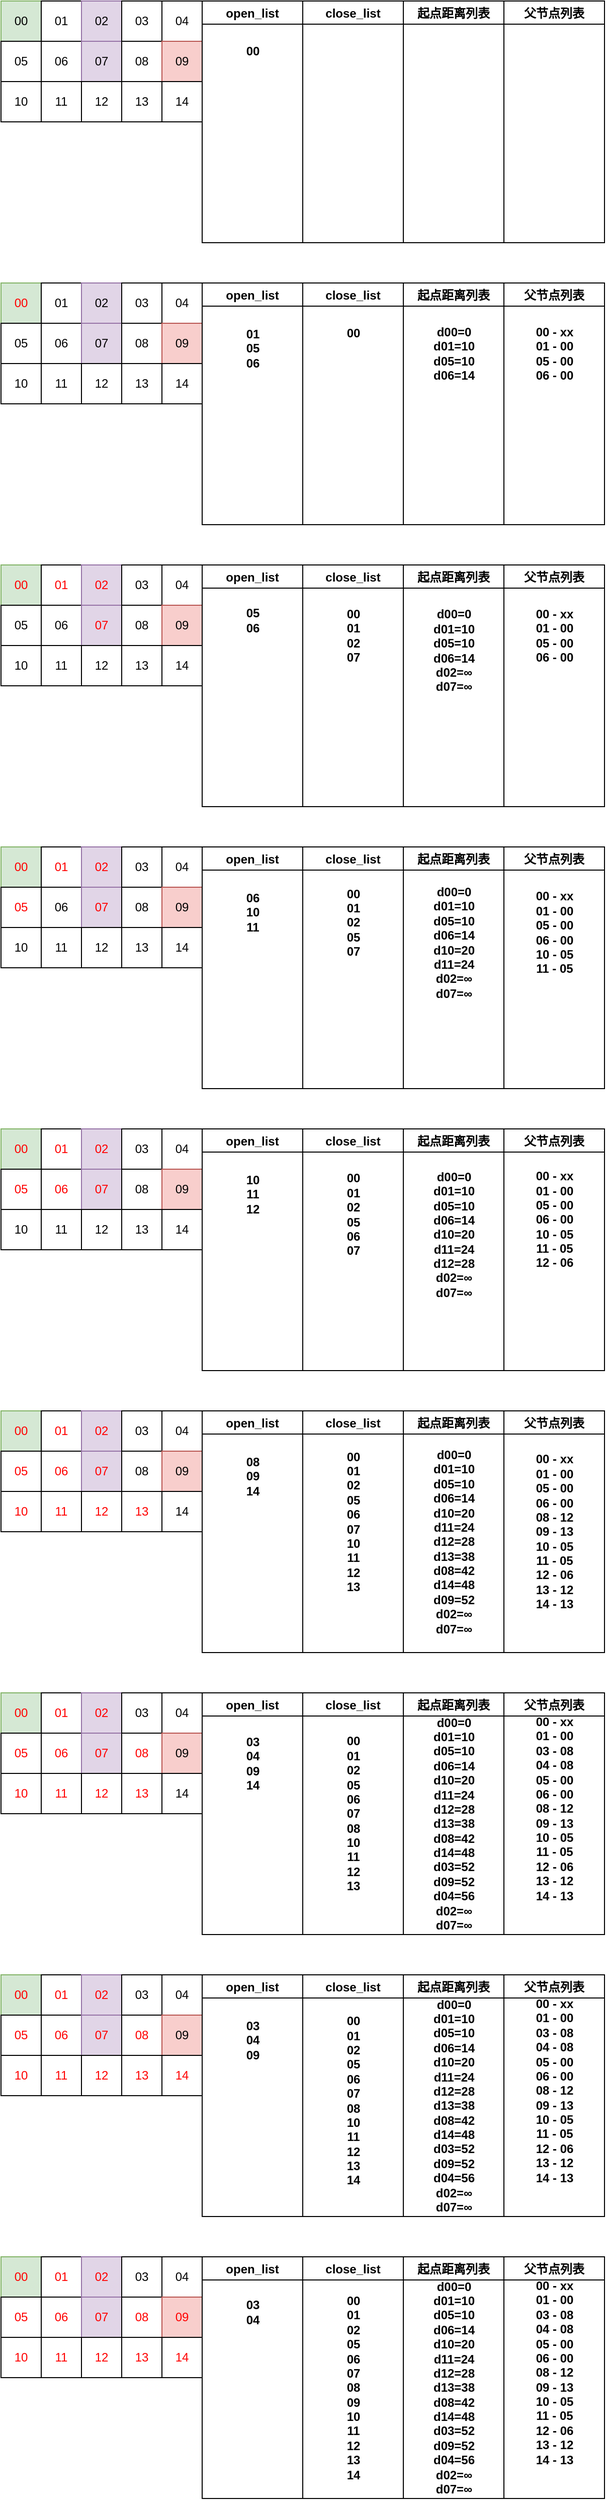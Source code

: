 <mxfile version="15.8.7" type="device"><diagram id="w_ieY39vGxubLjSzsvPL" name="第 1 页"><mxGraphModel dx="892" dy="937" grid="1" gridSize="10" guides="1" tooltips="1" connect="1" arrows="1" fold="1" page="1" pageScale="1" pageWidth="827" pageHeight="1169" math="0" shadow="0"><root><mxCell id="0"/><mxCell id="1" parent="0"/><mxCell id="KGCqYbAxSy2RObwV5LYw-1" value="00" style="rounded=0;whiteSpace=wrap;html=1;fillColor=#d5e8d4;strokeColor=#82b366;" vertex="1" parent="1"><mxGeometry x="40" y="40" width="40" height="40" as="geometry"/></mxCell><mxCell id="KGCqYbAxSy2RObwV5LYw-2" value="01" style="rounded=0;whiteSpace=wrap;html=1;" vertex="1" parent="1"><mxGeometry x="80" y="40" width="40" height="40" as="geometry"/></mxCell><mxCell id="KGCqYbAxSy2RObwV5LYw-3" value="02" style="rounded=0;whiteSpace=wrap;html=1;fillColor=#e1d5e7;strokeColor=#9673a6;" vertex="1" parent="1"><mxGeometry x="120" y="40" width="40" height="40" as="geometry"/></mxCell><mxCell id="KGCqYbAxSy2RObwV5LYw-4" value="03" style="rounded=0;whiteSpace=wrap;html=1;" vertex="1" parent="1"><mxGeometry x="160" y="40" width="40" height="40" as="geometry"/></mxCell><mxCell id="KGCqYbAxSy2RObwV5LYw-5" value="04" style="rounded=0;whiteSpace=wrap;html=1;" vertex="1" parent="1"><mxGeometry x="200" y="40" width="40" height="40" as="geometry"/></mxCell><mxCell id="KGCqYbAxSy2RObwV5LYw-9" value="05" style="rounded=0;whiteSpace=wrap;html=1;" vertex="1" parent="1"><mxGeometry x="40" y="80" width="40" height="40" as="geometry"/></mxCell><mxCell id="KGCqYbAxSy2RObwV5LYw-10" value="06" style="rounded=0;whiteSpace=wrap;html=1;" vertex="1" parent="1"><mxGeometry x="80" y="80" width="40" height="40" as="geometry"/></mxCell><mxCell id="KGCqYbAxSy2RObwV5LYw-11" value="07" style="rounded=0;whiteSpace=wrap;html=1;fillColor=#e1d5e7;strokeColor=#9673a6;" vertex="1" parent="1"><mxGeometry x="120" y="80" width="40" height="40" as="geometry"/></mxCell><mxCell id="KGCqYbAxSy2RObwV5LYw-12" value="08" style="rounded=0;whiteSpace=wrap;html=1;" vertex="1" parent="1"><mxGeometry x="160" y="80" width="40" height="40" as="geometry"/></mxCell><mxCell id="KGCqYbAxSy2RObwV5LYw-13" value="09" style="rounded=0;whiteSpace=wrap;html=1;fillColor=#f8cecc;strokeColor=#b85450;" vertex="1" parent="1"><mxGeometry x="200" y="80" width="40" height="40" as="geometry"/></mxCell><mxCell id="KGCqYbAxSy2RObwV5LYw-14" value="10" style="rounded=0;whiteSpace=wrap;html=1;" vertex="1" parent="1"><mxGeometry x="40" y="120" width="40" height="40" as="geometry"/></mxCell><mxCell id="KGCqYbAxSy2RObwV5LYw-15" value="11" style="rounded=0;whiteSpace=wrap;html=1;" vertex="1" parent="1"><mxGeometry x="80" y="120" width="40" height="40" as="geometry"/></mxCell><mxCell id="KGCqYbAxSy2RObwV5LYw-16" value="12" style="rounded=0;whiteSpace=wrap;html=1;" vertex="1" parent="1"><mxGeometry x="120" y="120" width="40" height="40" as="geometry"/></mxCell><mxCell id="KGCqYbAxSy2RObwV5LYw-17" value="13" style="rounded=0;whiteSpace=wrap;html=1;" vertex="1" parent="1"><mxGeometry x="160" y="120" width="40" height="40" as="geometry"/></mxCell><mxCell id="KGCqYbAxSy2RObwV5LYw-18" value="14" style="rounded=0;whiteSpace=wrap;html=1;" vertex="1" parent="1"><mxGeometry x="200" y="120" width="40" height="40" as="geometry"/></mxCell><mxCell id="KGCqYbAxSy2RObwV5LYw-19" value="open_list" style="swimlane;" vertex="1" parent="1"><mxGeometry x="240" y="40" width="100" height="240" as="geometry"/></mxCell><mxCell id="KGCqYbAxSy2RObwV5LYw-23" value="00" style="text;html=1;align=center;verticalAlign=middle;resizable=0;points=[];autosize=1;strokeColor=none;fillColor=none;fontStyle=1" vertex="1" parent="KGCqYbAxSy2RObwV5LYw-19"><mxGeometry x="35" y="40" width="30" height="20" as="geometry"/></mxCell><mxCell id="KGCqYbAxSy2RObwV5LYw-20" value="起点距离列表" style="swimlane;startSize=23;" vertex="1" parent="1"><mxGeometry x="440" y="40" width="100" height="240" as="geometry"/></mxCell><mxCell id="KGCqYbAxSy2RObwV5LYw-21" value="父节点列表" style="swimlane;startSize=23;" vertex="1" parent="1"><mxGeometry x="540" y="40" width="100" height="240" as="geometry"/></mxCell><mxCell id="KGCqYbAxSy2RObwV5LYw-22" value="close_list" style="swimlane;" vertex="1" parent="1"><mxGeometry x="340" y="40" width="100" height="240" as="geometry"/></mxCell><mxCell id="KGCqYbAxSy2RObwV5LYw-26" value="&lt;font color=&quot;#ff0000&quot;&gt;00&lt;/font&gt;" style="rounded=0;whiteSpace=wrap;html=1;fillColor=#d5e8d4;strokeColor=#82b366;" vertex="1" parent="1"><mxGeometry x="40" y="320" width="40" height="40" as="geometry"/></mxCell><mxCell id="KGCqYbAxSy2RObwV5LYw-27" value="01" style="rounded=0;whiteSpace=wrap;html=1;" vertex="1" parent="1"><mxGeometry x="80" y="320" width="40" height="40" as="geometry"/></mxCell><mxCell id="KGCqYbAxSy2RObwV5LYw-28" value="02" style="rounded=0;whiteSpace=wrap;html=1;fillColor=#e1d5e7;strokeColor=#9673a6;" vertex="1" parent="1"><mxGeometry x="120" y="320" width="40" height="40" as="geometry"/></mxCell><mxCell id="KGCqYbAxSy2RObwV5LYw-29" value="03" style="rounded=0;whiteSpace=wrap;html=1;" vertex="1" parent="1"><mxGeometry x="160" y="320" width="40" height="40" as="geometry"/></mxCell><mxCell id="KGCqYbAxSy2RObwV5LYw-30" value="04" style="rounded=0;whiteSpace=wrap;html=1;" vertex="1" parent="1"><mxGeometry x="200" y="320" width="40" height="40" as="geometry"/></mxCell><mxCell id="KGCqYbAxSy2RObwV5LYw-31" value="05" style="rounded=0;whiteSpace=wrap;html=1;" vertex="1" parent="1"><mxGeometry x="40" y="360" width="40" height="40" as="geometry"/></mxCell><mxCell id="KGCqYbAxSy2RObwV5LYw-32" value="06" style="rounded=0;whiteSpace=wrap;html=1;" vertex="1" parent="1"><mxGeometry x="80" y="360" width="40" height="40" as="geometry"/></mxCell><mxCell id="KGCqYbAxSy2RObwV5LYw-33" value="07" style="rounded=0;whiteSpace=wrap;html=1;fillColor=#e1d5e7;strokeColor=#9673a6;" vertex="1" parent="1"><mxGeometry x="120" y="360" width="40" height="40" as="geometry"/></mxCell><mxCell id="KGCqYbAxSy2RObwV5LYw-34" value="08" style="rounded=0;whiteSpace=wrap;html=1;" vertex="1" parent="1"><mxGeometry x="160" y="360" width="40" height="40" as="geometry"/></mxCell><mxCell id="KGCqYbAxSy2RObwV5LYw-35" value="09" style="rounded=0;whiteSpace=wrap;html=1;fillColor=#f8cecc;strokeColor=#b85450;" vertex="1" parent="1"><mxGeometry x="200" y="360" width="40" height="40" as="geometry"/></mxCell><mxCell id="KGCqYbAxSy2RObwV5LYw-36" value="10" style="rounded=0;whiteSpace=wrap;html=1;" vertex="1" parent="1"><mxGeometry x="40" y="400" width="40" height="40" as="geometry"/></mxCell><mxCell id="KGCqYbAxSy2RObwV5LYw-37" value="11" style="rounded=0;whiteSpace=wrap;html=1;" vertex="1" parent="1"><mxGeometry x="80" y="400" width="40" height="40" as="geometry"/></mxCell><mxCell id="KGCqYbAxSy2RObwV5LYw-38" value="12" style="rounded=0;whiteSpace=wrap;html=1;" vertex="1" parent="1"><mxGeometry x="120" y="400" width="40" height="40" as="geometry"/></mxCell><mxCell id="KGCqYbAxSy2RObwV5LYw-39" value="13" style="rounded=0;whiteSpace=wrap;html=1;" vertex="1" parent="1"><mxGeometry x="160" y="400" width="40" height="40" as="geometry"/></mxCell><mxCell id="KGCqYbAxSy2RObwV5LYw-40" value="14" style="rounded=0;whiteSpace=wrap;html=1;" vertex="1" parent="1"><mxGeometry x="200" y="400" width="40" height="40" as="geometry"/></mxCell><mxCell id="KGCqYbAxSy2RObwV5LYw-41" value="open_list" style="swimlane;" vertex="1" parent="1"><mxGeometry x="240" y="320" width="100" height="240" as="geometry"/></mxCell><mxCell id="KGCqYbAxSy2RObwV5LYw-42" value="01&lt;br&gt;05&lt;br&gt;06" style="text;html=1;align=center;verticalAlign=middle;resizable=0;points=[];autosize=1;strokeColor=none;fillColor=none;fontStyle=1" vertex="1" parent="KGCqYbAxSy2RObwV5LYw-41"><mxGeometry x="35" y="40" width="30" height="50" as="geometry"/></mxCell><mxCell id="KGCqYbAxSy2RObwV5LYw-43" value="起点距离列表" style="swimlane;startSize=23;" vertex="1" parent="1"><mxGeometry x="440" y="320" width="100" height="240" as="geometry"/></mxCell><mxCell id="KGCqYbAxSy2RObwV5LYw-47" value="&lt;b&gt;d00=0&lt;br&gt;d01=10&lt;br&gt;d05=10&lt;br&gt;d06=14&lt;br&gt;&lt;/b&gt;" style="text;html=1;align=center;verticalAlign=middle;resizable=0;points=[];autosize=1;strokeColor=none;fillColor=none;" vertex="1" parent="KGCqYbAxSy2RObwV5LYw-43"><mxGeometry x="20" y="40" width="60" height="60" as="geometry"/></mxCell><mxCell id="KGCqYbAxSy2RObwV5LYw-44" value="父节点列表" style="swimlane;startSize=23;" vertex="1" parent="1"><mxGeometry x="540" y="320" width="100" height="240" as="geometry"/></mxCell><mxCell id="KGCqYbAxSy2RObwV5LYw-48" value="00 - xx&lt;br&gt;01 - 00&lt;br&gt;05 - 00&lt;br&gt;06 - 00" style="text;html=1;align=center;verticalAlign=middle;resizable=0;points=[];autosize=1;strokeColor=none;fillColor=none;fontStyle=1" vertex="1" parent="KGCqYbAxSy2RObwV5LYw-44"><mxGeometry x="25" y="40" width="50" height="60" as="geometry"/></mxCell><mxCell id="KGCqYbAxSy2RObwV5LYw-45" value="close_list" style="swimlane;" vertex="1" parent="1"><mxGeometry x="340" y="320" width="100" height="240" as="geometry"/></mxCell><mxCell id="KGCqYbAxSy2RObwV5LYw-46" value="&lt;b&gt;00&lt;/b&gt;" style="text;html=1;align=center;verticalAlign=middle;resizable=0;points=[];autosize=1;strokeColor=none;fillColor=none;" vertex="1" parent="KGCqYbAxSy2RObwV5LYw-45"><mxGeometry x="35" y="40" width="30" height="20" as="geometry"/></mxCell><mxCell id="KGCqYbAxSy2RObwV5LYw-49" value="&lt;font color=&quot;#ff0000&quot;&gt;00&lt;/font&gt;" style="rounded=0;whiteSpace=wrap;html=1;fillColor=#d5e8d4;strokeColor=#82b366;" vertex="1" parent="1"><mxGeometry x="40" y="600" width="40" height="40" as="geometry"/></mxCell><mxCell id="KGCqYbAxSy2RObwV5LYw-50" value="&lt;font color=&quot;#ff0000&quot;&gt;01&lt;/font&gt;" style="rounded=0;whiteSpace=wrap;html=1;" vertex="1" parent="1"><mxGeometry x="80" y="600" width="40" height="40" as="geometry"/></mxCell><mxCell id="KGCqYbAxSy2RObwV5LYw-51" value="&lt;font color=&quot;#ff0000&quot;&gt;02&lt;/font&gt;" style="rounded=0;whiteSpace=wrap;html=1;fillColor=#e1d5e7;strokeColor=#9673a6;" vertex="1" parent="1"><mxGeometry x="120" y="600" width="40" height="40" as="geometry"/></mxCell><mxCell id="KGCqYbAxSy2RObwV5LYw-52" value="03" style="rounded=0;whiteSpace=wrap;html=1;" vertex="1" parent="1"><mxGeometry x="160" y="600" width="40" height="40" as="geometry"/></mxCell><mxCell id="KGCqYbAxSy2RObwV5LYw-53" value="04" style="rounded=0;whiteSpace=wrap;html=1;" vertex="1" parent="1"><mxGeometry x="200" y="600" width="40" height="40" as="geometry"/></mxCell><mxCell id="KGCqYbAxSy2RObwV5LYw-54" value="05" style="rounded=0;whiteSpace=wrap;html=1;" vertex="1" parent="1"><mxGeometry x="40" y="640" width="40" height="40" as="geometry"/></mxCell><mxCell id="KGCqYbAxSy2RObwV5LYw-55" value="06" style="rounded=0;whiteSpace=wrap;html=1;" vertex="1" parent="1"><mxGeometry x="80" y="640" width="40" height="40" as="geometry"/></mxCell><mxCell id="KGCqYbAxSy2RObwV5LYw-56" value="&lt;font color=&quot;#ff0000&quot;&gt;07&lt;/font&gt;" style="rounded=0;whiteSpace=wrap;html=1;fillColor=#e1d5e7;strokeColor=#9673a6;" vertex="1" parent="1"><mxGeometry x="120" y="640" width="40" height="40" as="geometry"/></mxCell><mxCell id="KGCqYbAxSy2RObwV5LYw-57" value="08" style="rounded=0;whiteSpace=wrap;html=1;" vertex="1" parent="1"><mxGeometry x="160" y="640" width="40" height="40" as="geometry"/></mxCell><mxCell id="KGCqYbAxSy2RObwV5LYw-58" value="09" style="rounded=0;whiteSpace=wrap;html=1;fillColor=#f8cecc;strokeColor=#b85450;" vertex="1" parent="1"><mxGeometry x="200" y="640" width="40" height="40" as="geometry"/></mxCell><mxCell id="KGCqYbAxSy2RObwV5LYw-59" value="10" style="rounded=0;whiteSpace=wrap;html=1;" vertex="1" parent="1"><mxGeometry x="40" y="680" width="40" height="40" as="geometry"/></mxCell><mxCell id="KGCqYbAxSy2RObwV5LYw-60" value="11" style="rounded=0;whiteSpace=wrap;html=1;" vertex="1" parent="1"><mxGeometry x="80" y="680" width="40" height="40" as="geometry"/></mxCell><mxCell id="KGCqYbAxSy2RObwV5LYw-61" value="12" style="rounded=0;whiteSpace=wrap;html=1;" vertex="1" parent="1"><mxGeometry x="120" y="680" width="40" height="40" as="geometry"/></mxCell><mxCell id="KGCqYbAxSy2RObwV5LYw-62" value="13" style="rounded=0;whiteSpace=wrap;html=1;" vertex="1" parent="1"><mxGeometry x="160" y="680" width="40" height="40" as="geometry"/></mxCell><mxCell id="KGCqYbAxSy2RObwV5LYw-63" value="14" style="rounded=0;whiteSpace=wrap;html=1;" vertex="1" parent="1"><mxGeometry x="200" y="680" width="40" height="40" as="geometry"/></mxCell><mxCell id="KGCqYbAxSy2RObwV5LYw-64" value="open_list" style="swimlane;" vertex="1" parent="1"><mxGeometry x="240" y="600" width="100" height="240" as="geometry"/></mxCell><mxCell id="KGCqYbAxSy2RObwV5LYw-65" value="05&lt;br&gt;06" style="text;html=1;align=center;verticalAlign=middle;resizable=0;points=[];autosize=1;strokeColor=none;fillColor=none;fontStyle=1" vertex="1" parent="KGCqYbAxSy2RObwV5LYw-64"><mxGeometry x="35" y="40" width="30" height="30" as="geometry"/></mxCell><mxCell id="KGCqYbAxSy2RObwV5LYw-66" value="起点距离列表" style="swimlane;startSize=23;" vertex="1" parent="1"><mxGeometry x="440" y="600" width="100" height="240" as="geometry"/></mxCell><mxCell id="KGCqYbAxSy2RObwV5LYw-67" value="&lt;b&gt;d00=0&lt;br&gt;d01=10&lt;br&gt;d05=10&lt;br&gt;d06=14&lt;br&gt;d02=∞&lt;br&gt;d07=∞&lt;br&gt;&lt;/b&gt;" style="text;html=1;align=center;verticalAlign=middle;resizable=0;points=[];autosize=1;strokeColor=none;fillColor=none;" vertex="1" parent="KGCqYbAxSy2RObwV5LYw-66"><mxGeometry x="20" y="40" width="60" height="90" as="geometry"/></mxCell><mxCell id="KGCqYbAxSy2RObwV5LYw-68" value="父节点列表" style="swimlane;startSize=23;" vertex="1" parent="1"><mxGeometry x="540" y="600" width="100" height="240" as="geometry"/></mxCell><mxCell id="KGCqYbAxSy2RObwV5LYw-69" value="00 - xx&lt;br&gt;01 - 00&lt;br&gt;05 - 00&lt;br&gt;06 - 00" style="text;html=1;align=center;verticalAlign=middle;resizable=0;points=[];autosize=1;strokeColor=none;fillColor=none;fontStyle=1" vertex="1" parent="KGCqYbAxSy2RObwV5LYw-68"><mxGeometry x="25" y="40" width="50" height="60" as="geometry"/></mxCell><mxCell id="KGCqYbAxSy2RObwV5LYw-70" value="close_list" style="swimlane;" vertex="1" parent="1"><mxGeometry x="340" y="600" width="100" height="240" as="geometry"/></mxCell><mxCell id="KGCqYbAxSy2RObwV5LYw-71" value="&lt;b&gt;00&lt;br&gt;01&lt;br&gt;02&lt;br&gt;07&lt;br&gt;&lt;/b&gt;" style="text;html=1;align=center;verticalAlign=middle;resizable=0;points=[];autosize=1;strokeColor=none;fillColor=none;" vertex="1" parent="KGCqYbAxSy2RObwV5LYw-70"><mxGeometry x="35" y="40" width="30" height="60" as="geometry"/></mxCell><mxCell id="KGCqYbAxSy2RObwV5LYw-95" value="&lt;font color=&quot;#ff0000&quot;&gt;00&lt;/font&gt;" style="rounded=0;whiteSpace=wrap;html=1;fillColor=#d5e8d4;strokeColor=#82b366;" vertex="1" parent="1"><mxGeometry x="40" y="880" width="40" height="40" as="geometry"/></mxCell><mxCell id="KGCqYbAxSy2RObwV5LYw-96" value="&lt;font color=&quot;#ff0000&quot;&gt;01&lt;/font&gt;" style="rounded=0;whiteSpace=wrap;html=1;" vertex="1" parent="1"><mxGeometry x="80" y="880" width="40" height="40" as="geometry"/></mxCell><mxCell id="KGCqYbAxSy2RObwV5LYw-97" value="&lt;font color=&quot;#ff0000&quot;&gt;02&lt;/font&gt;" style="rounded=0;whiteSpace=wrap;html=1;fillColor=#e1d5e7;strokeColor=#9673a6;" vertex="1" parent="1"><mxGeometry x="120" y="880" width="40" height="40" as="geometry"/></mxCell><mxCell id="KGCqYbAxSy2RObwV5LYw-98" value="03" style="rounded=0;whiteSpace=wrap;html=1;" vertex="1" parent="1"><mxGeometry x="160" y="880" width="40" height="40" as="geometry"/></mxCell><mxCell id="KGCqYbAxSy2RObwV5LYw-99" value="04" style="rounded=0;whiteSpace=wrap;html=1;" vertex="1" parent="1"><mxGeometry x="200" y="880" width="40" height="40" as="geometry"/></mxCell><mxCell id="KGCqYbAxSy2RObwV5LYw-100" value="&lt;font color=&quot;#ff0000&quot;&gt;05&lt;/font&gt;" style="rounded=0;whiteSpace=wrap;html=1;" vertex="1" parent="1"><mxGeometry x="40" y="920" width="40" height="40" as="geometry"/></mxCell><mxCell id="KGCqYbAxSy2RObwV5LYw-101" value="06" style="rounded=0;whiteSpace=wrap;html=1;" vertex="1" parent="1"><mxGeometry x="80" y="920" width="40" height="40" as="geometry"/></mxCell><mxCell id="KGCqYbAxSy2RObwV5LYw-102" value="&lt;font color=&quot;#ff0000&quot;&gt;07&lt;/font&gt;" style="rounded=0;whiteSpace=wrap;html=1;fillColor=#e1d5e7;strokeColor=#9673a6;" vertex="1" parent="1"><mxGeometry x="120" y="920" width="40" height="40" as="geometry"/></mxCell><mxCell id="KGCqYbAxSy2RObwV5LYw-103" value="08" style="rounded=0;whiteSpace=wrap;html=1;" vertex="1" parent="1"><mxGeometry x="160" y="920" width="40" height="40" as="geometry"/></mxCell><mxCell id="KGCqYbAxSy2RObwV5LYw-104" value="09" style="rounded=0;whiteSpace=wrap;html=1;fillColor=#f8cecc;strokeColor=#b85450;" vertex="1" parent="1"><mxGeometry x="200" y="920" width="40" height="40" as="geometry"/></mxCell><mxCell id="KGCqYbAxSy2RObwV5LYw-105" value="10" style="rounded=0;whiteSpace=wrap;html=1;" vertex="1" parent="1"><mxGeometry x="40" y="960" width="40" height="40" as="geometry"/></mxCell><mxCell id="KGCqYbAxSy2RObwV5LYw-106" value="11" style="rounded=0;whiteSpace=wrap;html=1;" vertex="1" parent="1"><mxGeometry x="80" y="960" width="40" height="40" as="geometry"/></mxCell><mxCell id="KGCqYbAxSy2RObwV5LYw-107" value="12" style="rounded=0;whiteSpace=wrap;html=1;" vertex="1" parent="1"><mxGeometry x="120" y="960" width="40" height="40" as="geometry"/></mxCell><mxCell id="KGCqYbAxSy2RObwV5LYw-108" value="13" style="rounded=0;whiteSpace=wrap;html=1;" vertex="1" parent="1"><mxGeometry x="160" y="960" width="40" height="40" as="geometry"/></mxCell><mxCell id="KGCqYbAxSy2RObwV5LYw-109" value="14" style="rounded=0;whiteSpace=wrap;html=1;" vertex="1" parent="1"><mxGeometry x="200" y="960" width="40" height="40" as="geometry"/></mxCell><mxCell id="KGCqYbAxSy2RObwV5LYw-110" value="open_list" style="swimlane;" vertex="1" parent="1"><mxGeometry x="240" y="880" width="100" height="240" as="geometry"/></mxCell><mxCell id="KGCqYbAxSy2RObwV5LYw-111" value="06&lt;br&gt;10&lt;br&gt;11" style="text;html=1;align=center;verticalAlign=middle;resizable=0;points=[];autosize=1;strokeColor=none;fillColor=none;fontStyle=1" vertex="1" parent="KGCqYbAxSy2RObwV5LYw-110"><mxGeometry x="35" y="40" width="30" height="50" as="geometry"/></mxCell><mxCell id="KGCqYbAxSy2RObwV5LYw-112" value="起点距离列表" style="swimlane;startSize=23;" vertex="1" parent="1"><mxGeometry x="440" y="880" width="100" height="240" as="geometry"/></mxCell><mxCell id="KGCqYbAxSy2RObwV5LYw-113" value="&lt;b&gt;d00=0&lt;br&gt;d01=10&lt;br&gt;d05=10&lt;br&gt;d06=14&lt;br&gt;d10=20&lt;br&gt;d11=24&lt;br&gt;d02=∞&lt;br&gt;d07=∞&lt;br&gt;&lt;/b&gt;" style="text;html=1;align=center;verticalAlign=middle;resizable=0;points=[];autosize=1;strokeColor=none;fillColor=none;" vertex="1" parent="KGCqYbAxSy2RObwV5LYw-112"><mxGeometry x="20" y="40" width="60" height="110" as="geometry"/></mxCell><mxCell id="KGCqYbAxSy2RObwV5LYw-114" value="父节点列表" style="swimlane;startSize=23;" vertex="1" parent="1"><mxGeometry x="540" y="880" width="100" height="240" as="geometry"/></mxCell><mxCell id="KGCqYbAxSy2RObwV5LYw-115" value="00 - xx&lt;br&gt;01 - 00&lt;br&gt;05 - 00&lt;br&gt;06 - 00&lt;br&gt;10 - 05&lt;br&gt;11 - 05" style="text;html=1;align=center;verticalAlign=middle;resizable=0;points=[];autosize=1;strokeColor=none;fillColor=none;fontStyle=1" vertex="1" parent="KGCqYbAxSy2RObwV5LYw-114"><mxGeometry x="25" y="40" width="50" height="90" as="geometry"/></mxCell><mxCell id="KGCqYbAxSy2RObwV5LYw-116" value="close_list" style="swimlane;" vertex="1" parent="1"><mxGeometry x="340" y="880" width="100" height="240" as="geometry"/></mxCell><mxCell id="KGCqYbAxSy2RObwV5LYw-117" value="&lt;b&gt;00&lt;br&gt;01&lt;br&gt;02&lt;br&gt;05&lt;br&gt;07&lt;br&gt;&lt;/b&gt;" style="text;html=1;align=center;verticalAlign=middle;resizable=0;points=[];autosize=1;strokeColor=none;fillColor=none;" vertex="1" parent="KGCqYbAxSy2RObwV5LYw-116"><mxGeometry x="35" y="40" width="30" height="70" as="geometry"/></mxCell><mxCell id="KGCqYbAxSy2RObwV5LYw-118" value="&lt;font color=&quot;#ff0000&quot;&gt;00&lt;/font&gt;" style="rounded=0;whiteSpace=wrap;html=1;fillColor=#d5e8d4;strokeColor=#82b366;" vertex="1" parent="1"><mxGeometry x="40" y="1160" width="40" height="40" as="geometry"/></mxCell><mxCell id="KGCqYbAxSy2RObwV5LYw-119" value="&lt;font color=&quot;#ff0000&quot;&gt;01&lt;/font&gt;" style="rounded=0;whiteSpace=wrap;html=1;" vertex="1" parent="1"><mxGeometry x="80" y="1160" width="40" height="40" as="geometry"/></mxCell><mxCell id="KGCqYbAxSy2RObwV5LYw-120" value="&lt;font color=&quot;#ff0000&quot;&gt;02&lt;/font&gt;" style="rounded=0;whiteSpace=wrap;html=1;fillColor=#e1d5e7;strokeColor=#9673a6;" vertex="1" parent="1"><mxGeometry x="120" y="1160" width="40" height="40" as="geometry"/></mxCell><mxCell id="KGCqYbAxSy2RObwV5LYw-121" value="03" style="rounded=0;whiteSpace=wrap;html=1;" vertex="1" parent="1"><mxGeometry x="160" y="1160" width="40" height="40" as="geometry"/></mxCell><mxCell id="KGCqYbAxSy2RObwV5LYw-122" value="04" style="rounded=0;whiteSpace=wrap;html=1;" vertex="1" parent="1"><mxGeometry x="200" y="1160" width="40" height="40" as="geometry"/></mxCell><mxCell id="KGCqYbAxSy2RObwV5LYw-123" value="&lt;font color=&quot;#ff0000&quot;&gt;05&lt;/font&gt;" style="rounded=0;whiteSpace=wrap;html=1;" vertex="1" parent="1"><mxGeometry x="40" y="1200" width="40" height="40" as="geometry"/></mxCell><mxCell id="KGCqYbAxSy2RObwV5LYw-124" value="&lt;font color=&quot;#ff0000&quot;&gt;06&lt;/font&gt;" style="rounded=0;whiteSpace=wrap;html=1;" vertex="1" parent="1"><mxGeometry x="80" y="1200" width="40" height="40" as="geometry"/></mxCell><mxCell id="KGCqYbAxSy2RObwV5LYw-125" value="&lt;font color=&quot;#ff0000&quot;&gt;07&lt;/font&gt;" style="rounded=0;whiteSpace=wrap;html=1;fillColor=#e1d5e7;strokeColor=#9673a6;" vertex="1" parent="1"><mxGeometry x="120" y="1200" width="40" height="40" as="geometry"/></mxCell><mxCell id="KGCqYbAxSy2RObwV5LYw-126" value="08" style="rounded=0;whiteSpace=wrap;html=1;" vertex="1" parent="1"><mxGeometry x="160" y="1200" width="40" height="40" as="geometry"/></mxCell><mxCell id="KGCqYbAxSy2RObwV5LYw-127" value="09" style="rounded=0;whiteSpace=wrap;html=1;fillColor=#f8cecc;strokeColor=#b85450;" vertex="1" parent="1"><mxGeometry x="200" y="1200" width="40" height="40" as="geometry"/></mxCell><mxCell id="KGCqYbAxSy2RObwV5LYw-128" value="10" style="rounded=0;whiteSpace=wrap;html=1;" vertex="1" parent="1"><mxGeometry x="40" y="1240" width="40" height="40" as="geometry"/></mxCell><mxCell id="KGCqYbAxSy2RObwV5LYw-129" value="11" style="rounded=0;whiteSpace=wrap;html=1;" vertex="1" parent="1"><mxGeometry x="80" y="1240" width="40" height="40" as="geometry"/></mxCell><mxCell id="KGCqYbAxSy2RObwV5LYw-130" value="12" style="rounded=0;whiteSpace=wrap;html=1;" vertex="1" parent="1"><mxGeometry x="120" y="1240" width="40" height="40" as="geometry"/></mxCell><mxCell id="KGCqYbAxSy2RObwV5LYw-131" value="13" style="rounded=0;whiteSpace=wrap;html=1;" vertex="1" parent="1"><mxGeometry x="160" y="1240" width="40" height="40" as="geometry"/></mxCell><mxCell id="KGCqYbAxSy2RObwV5LYw-132" value="14" style="rounded=0;whiteSpace=wrap;html=1;" vertex="1" parent="1"><mxGeometry x="200" y="1240" width="40" height="40" as="geometry"/></mxCell><mxCell id="KGCqYbAxSy2RObwV5LYw-133" value="open_list" style="swimlane;" vertex="1" parent="1"><mxGeometry x="240" y="1160" width="100" height="240" as="geometry"/></mxCell><mxCell id="KGCqYbAxSy2RObwV5LYw-134" value="10&lt;br&gt;11&lt;br&gt;12" style="text;html=1;align=center;verticalAlign=middle;resizable=0;points=[];autosize=1;strokeColor=none;fillColor=none;fontStyle=1" vertex="1" parent="KGCqYbAxSy2RObwV5LYw-133"><mxGeometry x="35" y="40" width="30" height="50" as="geometry"/></mxCell><mxCell id="KGCqYbAxSy2RObwV5LYw-135" value="起点距离列表" style="swimlane;startSize=23;" vertex="1" parent="1"><mxGeometry x="440" y="1160" width="100" height="240" as="geometry"/></mxCell><mxCell id="KGCqYbAxSy2RObwV5LYw-136" value="&lt;b&gt;d00=0&lt;br&gt;d01=10&lt;br&gt;d05=10&lt;br&gt;d06=14&lt;br&gt;d10=20&lt;br&gt;d11=24&lt;br&gt;d12=28&lt;br&gt;d02=∞&lt;br&gt;d07=∞&lt;br&gt;&lt;/b&gt;" style="text;html=1;align=center;verticalAlign=middle;resizable=0;points=[];autosize=1;strokeColor=none;fillColor=none;" vertex="1" parent="KGCqYbAxSy2RObwV5LYw-135"><mxGeometry x="20" y="40" width="60" height="130" as="geometry"/></mxCell><mxCell id="KGCqYbAxSy2RObwV5LYw-137" value="父节点列表" style="swimlane;startSize=23;" vertex="1" parent="1"><mxGeometry x="540" y="1160" width="100" height="240" as="geometry"/></mxCell><mxCell id="KGCqYbAxSy2RObwV5LYw-138" value="00 - xx&lt;br&gt;01 - 00&lt;br&gt;05 - 00&lt;br&gt;06 - 00&lt;br&gt;10 - 05&lt;br&gt;11 - 05&lt;br&gt;12 - 06" style="text;html=1;align=center;verticalAlign=middle;resizable=0;points=[];autosize=1;strokeColor=none;fillColor=none;fontStyle=1" vertex="1" parent="KGCqYbAxSy2RObwV5LYw-137"><mxGeometry x="25" y="40" width="50" height="100" as="geometry"/></mxCell><mxCell id="KGCqYbAxSy2RObwV5LYw-139" value="close_list" style="swimlane;" vertex="1" parent="1"><mxGeometry x="340" y="1160" width="100" height="240" as="geometry"/></mxCell><mxCell id="KGCqYbAxSy2RObwV5LYw-140" value="&lt;b&gt;00&lt;br&gt;01&lt;br&gt;02&lt;br&gt;05&lt;br&gt;06&lt;br&gt;07&lt;br&gt;&lt;/b&gt;" style="text;html=1;align=center;verticalAlign=middle;resizable=0;points=[];autosize=1;strokeColor=none;fillColor=none;" vertex="1" parent="KGCqYbAxSy2RObwV5LYw-139"><mxGeometry x="35" y="40" width="30" height="90" as="geometry"/></mxCell><mxCell id="KGCqYbAxSy2RObwV5LYw-141" value="&lt;font color=&quot;#ff0000&quot;&gt;00&lt;/font&gt;" style="rounded=0;whiteSpace=wrap;html=1;fillColor=#d5e8d4;strokeColor=#82b366;" vertex="1" parent="1"><mxGeometry x="40" y="1440" width="40" height="40" as="geometry"/></mxCell><mxCell id="KGCqYbAxSy2RObwV5LYw-142" value="&lt;font color=&quot;#ff0000&quot;&gt;01&lt;/font&gt;" style="rounded=0;whiteSpace=wrap;html=1;" vertex="1" parent="1"><mxGeometry x="80" y="1440" width="40" height="40" as="geometry"/></mxCell><mxCell id="KGCqYbAxSy2RObwV5LYw-143" value="&lt;font color=&quot;#ff0000&quot;&gt;02&lt;/font&gt;" style="rounded=0;whiteSpace=wrap;html=1;fillColor=#e1d5e7;strokeColor=#9673a6;" vertex="1" parent="1"><mxGeometry x="120" y="1440" width="40" height="40" as="geometry"/></mxCell><mxCell id="KGCqYbAxSy2RObwV5LYw-144" value="03" style="rounded=0;whiteSpace=wrap;html=1;" vertex="1" parent="1"><mxGeometry x="160" y="1440" width="40" height="40" as="geometry"/></mxCell><mxCell id="KGCqYbAxSy2RObwV5LYw-145" value="04" style="rounded=0;whiteSpace=wrap;html=1;" vertex="1" parent="1"><mxGeometry x="200" y="1440" width="40" height="40" as="geometry"/></mxCell><mxCell id="KGCqYbAxSy2RObwV5LYw-146" value="&lt;font color=&quot;#ff0000&quot;&gt;05&lt;/font&gt;" style="rounded=0;whiteSpace=wrap;html=1;" vertex="1" parent="1"><mxGeometry x="40" y="1480" width="40" height="40" as="geometry"/></mxCell><mxCell id="KGCqYbAxSy2RObwV5LYw-147" value="&lt;font color=&quot;#ff0000&quot;&gt;06&lt;/font&gt;" style="rounded=0;whiteSpace=wrap;html=1;" vertex="1" parent="1"><mxGeometry x="80" y="1480" width="40" height="40" as="geometry"/></mxCell><mxCell id="KGCqYbAxSy2RObwV5LYw-148" value="&lt;font color=&quot;#ff0000&quot;&gt;07&lt;/font&gt;" style="rounded=0;whiteSpace=wrap;html=1;fillColor=#e1d5e7;strokeColor=#9673a6;" vertex="1" parent="1"><mxGeometry x="120" y="1480" width="40" height="40" as="geometry"/></mxCell><mxCell id="KGCqYbAxSy2RObwV5LYw-149" value="08" style="rounded=0;whiteSpace=wrap;html=1;" vertex="1" parent="1"><mxGeometry x="160" y="1480" width="40" height="40" as="geometry"/></mxCell><mxCell id="KGCqYbAxSy2RObwV5LYw-150" value="09" style="rounded=0;whiteSpace=wrap;html=1;fillColor=#f8cecc;strokeColor=#b85450;" vertex="1" parent="1"><mxGeometry x="200" y="1480" width="40" height="40" as="geometry"/></mxCell><mxCell id="KGCqYbAxSy2RObwV5LYw-151" value="&lt;font color=&quot;#ff0000&quot;&gt;10&lt;/font&gt;" style="rounded=0;whiteSpace=wrap;html=1;" vertex="1" parent="1"><mxGeometry x="40" y="1520" width="40" height="40" as="geometry"/></mxCell><mxCell id="KGCqYbAxSy2RObwV5LYw-152" value="&lt;font color=&quot;#ff0000&quot;&gt;11&lt;/font&gt;" style="rounded=0;whiteSpace=wrap;html=1;" vertex="1" parent="1"><mxGeometry x="80" y="1520" width="40" height="40" as="geometry"/></mxCell><mxCell id="KGCqYbAxSy2RObwV5LYw-153" value="&lt;font color=&quot;#ff0000&quot;&gt;12&lt;/font&gt;" style="rounded=0;whiteSpace=wrap;html=1;" vertex="1" parent="1"><mxGeometry x="120" y="1520" width="40" height="40" as="geometry"/></mxCell><mxCell id="KGCqYbAxSy2RObwV5LYw-154" value="&lt;font color=&quot;#ff0000&quot;&gt;13&lt;/font&gt;" style="rounded=0;whiteSpace=wrap;html=1;" vertex="1" parent="1"><mxGeometry x="160" y="1520" width="40" height="40" as="geometry"/></mxCell><mxCell id="KGCqYbAxSy2RObwV5LYw-155" value="14" style="rounded=0;whiteSpace=wrap;html=1;" vertex="1" parent="1"><mxGeometry x="200" y="1520" width="40" height="40" as="geometry"/></mxCell><mxCell id="KGCqYbAxSy2RObwV5LYw-156" value="open_list" style="swimlane;" vertex="1" parent="1"><mxGeometry x="240" y="1440" width="100" height="240" as="geometry"/></mxCell><mxCell id="KGCqYbAxSy2RObwV5LYw-157" value="08&lt;br&gt;09&lt;br&gt;14" style="text;html=1;align=center;verticalAlign=middle;resizable=0;points=[];autosize=1;strokeColor=none;fillColor=none;fontStyle=1" vertex="1" parent="KGCqYbAxSy2RObwV5LYw-156"><mxGeometry x="35" y="40" width="30" height="50" as="geometry"/></mxCell><mxCell id="KGCqYbAxSy2RObwV5LYw-158" value="起点距离列表" style="swimlane;startSize=23;" vertex="1" parent="1"><mxGeometry x="440" y="1440" width="100" height="240" as="geometry"/></mxCell><mxCell id="KGCqYbAxSy2RObwV5LYw-159" value="&lt;b&gt;d00=0&lt;br&gt;d01=10&lt;br&gt;d05=10&lt;br&gt;d06=14&lt;br&gt;d10=20&lt;br&gt;d11=24&lt;br&gt;d12=28&lt;br&gt;d13=38&lt;br&gt;d08=42&lt;br&gt;d14=48&lt;br&gt;d09=52&lt;br&gt;d02=∞&lt;br&gt;d07=∞&lt;br&gt;&lt;/b&gt;" style="text;html=1;align=center;verticalAlign=middle;resizable=0;points=[];autosize=1;strokeColor=none;fillColor=none;" vertex="1" parent="KGCqYbAxSy2RObwV5LYw-158"><mxGeometry x="20" y="40" width="60" height="180" as="geometry"/></mxCell><mxCell id="KGCqYbAxSy2RObwV5LYw-160" value="父节点列表" style="swimlane;startSize=23;" vertex="1" parent="1"><mxGeometry x="540" y="1440" width="100" height="240" as="geometry"/></mxCell><mxCell id="KGCqYbAxSy2RObwV5LYw-161" value="00 - xx&lt;br&gt;01 - 00&lt;br&gt;05 - 00&lt;br&gt;06 - 00&lt;br&gt;08 - 12&lt;br&gt;09 - 13&lt;br&gt;10 - 05&lt;br&gt;11 - 05&lt;br&gt;12 - 06&lt;br&gt;13 - 12&lt;br&gt;14 - 13" style="text;html=1;align=center;verticalAlign=middle;resizable=0;points=[];autosize=1;strokeColor=none;fillColor=none;fontStyle=1" vertex="1" parent="KGCqYbAxSy2RObwV5LYw-160"><mxGeometry x="25" y="40" width="50" height="160" as="geometry"/></mxCell><mxCell id="KGCqYbAxSy2RObwV5LYw-162" value="close_list" style="swimlane;" vertex="1" parent="1"><mxGeometry x="340" y="1440" width="100" height="240" as="geometry"/></mxCell><mxCell id="KGCqYbAxSy2RObwV5LYw-163" value="&lt;b&gt;00&lt;br&gt;01&lt;br&gt;02&lt;br&gt;05&lt;br&gt;06&lt;br&gt;07&lt;br&gt;10&lt;br&gt;11&lt;br&gt;12&lt;br&gt;13&lt;br&gt;&lt;/b&gt;" style="text;html=1;align=center;verticalAlign=middle;resizable=0;points=[];autosize=1;strokeColor=none;fillColor=none;" vertex="1" parent="KGCqYbAxSy2RObwV5LYw-162"><mxGeometry x="35" y="40" width="30" height="140" as="geometry"/></mxCell><mxCell id="KGCqYbAxSy2RObwV5LYw-164" value="&lt;font color=&quot;#ff0000&quot;&gt;00&lt;/font&gt;" style="rounded=0;whiteSpace=wrap;html=1;fillColor=#d5e8d4;strokeColor=#82b366;" vertex="1" parent="1"><mxGeometry x="40" y="1720" width="40" height="40" as="geometry"/></mxCell><mxCell id="KGCqYbAxSy2RObwV5LYw-165" value="&lt;font color=&quot;#ff0000&quot;&gt;01&lt;/font&gt;" style="rounded=0;whiteSpace=wrap;html=1;" vertex="1" parent="1"><mxGeometry x="80" y="1720" width="40" height="40" as="geometry"/></mxCell><mxCell id="KGCqYbAxSy2RObwV5LYw-166" value="&lt;font color=&quot;#ff0000&quot;&gt;02&lt;/font&gt;" style="rounded=0;whiteSpace=wrap;html=1;fillColor=#e1d5e7;strokeColor=#9673a6;" vertex="1" parent="1"><mxGeometry x="120" y="1720" width="40" height="40" as="geometry"/></mxCell><mxCell id="KGCqYbAxSy2RObwV5LYw-167" value="03" style="rounded=0;whiteSpace=wrap;html=1;" vertex="1" parent="1"><mxGeometry x="160" y="1720" width="40" height="40" as="geometry"/></mxCell><mxCell id="KGCqYbAxSy2RObwV5LYw-168" value="04" style="rounded=0;whiteSpace=wrap;html=1;" vertex="1" parent="1"><mxGeometry x="200" y="1720" width="40" height="40" as="geometry"/></mxCell><mxCell id="KGCqYbAxSy2RObwV5LYw-169" value="&lt;font color=&quot;#ff0000&quot;&gt;05&lt;/font&gt;" style="rounded=0;whiteSpace=wrap;html=1;" vertex="1" parent="1"><mxGeometry x="40" y="1760" width="40" height="40" as="geometry"/></mxCell><mxCell id="KGCqYbAxSy2RObwV5LYw-170" value="&lt;font color=&quot;#ff0000&quot;&gt;06&lt;/font&gt;" style="rounded=0;whiteSpace=wrap;html=1;" vertex="1" parent="1"><mxGeometry x="80" y="1760" width="40" height="40" as="geometry"/></mxCell><mxCell id="KGCqYbAxSy2RObwV5LYw-171" value="&lt;font color=&quot;#ff0000&quot;&gt;07&lt;/font&gt;" style="rounded=0;whiteSpace=wrap;html=1;fillColor=#e1d5e7;strokeColor=#9673a6;" vertex="1" parent="1"><mxGeometry x="120" y="1760" width="40" height="40" as="geometry"/></mxCell><mxCell id="KGCqYbAxSy2RObwV5LYw-172" value="&lt;font color=&quot;#ff0000&quot;&gt;08&lt;/font&gt;" style="rounded=0;whiteSpace=wrap;html=1;" vertex="1" parent="1"><mxGeometry x="160" y="1760" width="40" height="40" as="geometry"/></mxCell><mxCell id="KGCqYbAxSy2RObwV5LYw-173" value="09" style="rounded=0;whiteSpace=wrap;html=1;fillColor=#f8cecc;strokeColor=#b85450;" vertex="1" parent="1"><mxGeometry x="200" y="1760" width="40" height="40" as="geometry"/></mxCell><mxCell id="KGCqYbAxSy2RObwV5LYw-174" value="&lt;font color=&quot;#ff0000&quot;&gt;10&lt;/font&gt;" style="rounded=0;whiteSpace=wrap;html=1;" vertex="1" parent="1"><mxGeometry x="40" y="1800" width="40" height="40" as="geometry"/></mxCell><mxCell id="KGCqYbAxSy2RObwV5LYw-175" value="&lt;font color=&quot;#ff0000&quot;&gt;11&lt;/font&gt;" style="rounded=0;whiteSpace=wrap;html=1;" vertex="1" parent="1"><mxGeometry x="80" y="1800" width="40" height="40" as="geometry"/></mxCell><mxCell id="KGCqYbAxSy2RObwV5LYw-176" value="&lt;font color=&quot;#ff0000&quot;&gt;12&lt;/font&gt;" style="rounded=0;whiteSpace=wrap;html=1;" vertex="1" parent="1"><mxGeometry x="120" y="1800" width="40" height="40" as="geometry"/></mxCell><mxCell id="KGCqYbAxSy2RObwV5LYw-177" value="&lt;font color=&quot;#ff0000&quot;&gt;13&lt;/font&gt;" style="rounded=0;whiteSpace=wrap;html=1;" vertex="1" parent="1"><mxGeometry x="160" y="1800" width="40" height="40" as="geometry"/></mxCell><mxCell id="KGCqYbAxSy2RObwV5LYw-178" value="14" style="rounded=0;whiteSpace=wrap;html=1;" vertex="1" parent="1"><mxGeometry x="200" y="1800" width="40" height="40" as="geometry"/></mxCell><mxCell id="KGCqYbAxSy2RObwV5LYw-179" value="open_list" style="swimlane;" vertex="1" parent="1"><mxGeometry x="240" y="1720" width="100" height="240" as="geometry"/></mxCell><mxCell id="KGCqYbAxSy2RObwV5LYw-180" value="03&lt;br&gt;04&lt;br&gt;09&lt;br&gt;14" style="text;html=1;align=center;verticalAlign=middle;resizable=0;points=[];autosize=1;strokeColor=none;fillColor=none;fontStyle=1" vertex="1" parent="KGCqYbAxSy2RObwV5LYw-179"><mxGeometry x="35" y="40" width="30" height="60" as="geometry"/></mxCell><mxCell id="KGCqYbAxSy2RObwV5LYw-181" value="起点距离列表" style="swimlane;startSize=23;" vertex="1" parent="1"><mxGeometry x="440" y="1720" width="100" height="240" as="geometry"/></mxCell><mxCell id="KGCqYbAxSy2RObwV5LYw-182" value="&lt;b&gt;d00=0&lt;br&gt;d01=10&lt;br&gt;d05=10&lt;br&gt;d06=14&lt;br&gt;d10=20&lt;br&gt;d11=24&lt;br&gt;d12=28&lt;br&gt;d13=38&lt;br&gt;d08=42&lt;br&gt;d14=48&lt;br&gt;d03=52&lt;br&gt;d09=52&lt;br&gt;d04=56&lt;br&gt;d02=∞&lt;br&gt;d07=∞&lt;br&gt;&lt;/b&gt;" style="text;html=1;align=center;verticalAlign=middle;resizable=0;points=[];autosize=1;strokeColor=none;fillColor=none;" vertex="1" parent="KGCqYbAxSy2RObwV5LYw-181"><mxGeometry x="20" y="25" width="60" height="210" as="geometry"/></mxCell><mxCell id="KGCqYbAxSy2RObwV5LYw-183" value="父节点列表" style="swimlane;startSize=23;" vertex="1" parent="1"><mxGeometry x="540" y="1720" width="100" height="240" as="geometry"/></mxCell><mxCell id="KGCqYbAxSy2RObwV5LYw-184" value="00 - xx&lt;br&gt;01 - 00&lt;br&gt;03 - 08&lt;br&gt;04 - 08&lt;br&gt;05 - 00&lt;br&gt;06 - 00&lt;br&gt;08 - 12&lt;br&gt;09 - 13&lt;br&gt;10 - 05&lt;br&gt;11 - 05&lt;br&gt;12 - 06&lt;br&gt;13 - 12&lt;br&gt;14 - 13&lt;br&gt;" style="text;html=1;align=center;verticalAlign=middle;resizable=0;points=[];autosize=1;strokeColor=none;fillColor=none;fontStyle=1" vertex="1" parent="KGCqYbAxSy2RObwV5LYw-183"><mxGeometry x="25" y="25" width="50" height="180" as="geometry"/></mxCell><mxCell id="KGCqYbAxSy2RObwV5LYw-185" value="close_list" style="swimlane;" vertex="1" parent="1"><mxGeometry x="340" y="1720" width="100" height="240" as="geometry"/></mxCell><mxCell id="KGCqYbAxSy2RObwV5LYw-186" value="&lt;b&gt;00&lt;br&gt;01&lt;br&gt;02&lt;br&gt;05&lt;br&gt;06&lt;br&gt;07&lt;br&gt;08&lt;br&gt;10&lt;br&gt;11&lt;br&gt;12&lt;br&gt;13&lt;br&gt;&lt;/b&gt;" style="text;html=1;align=center;verticalAlign=middle;resizable=0;points=[];autosize=1;strokeColor=none;fillColor=none;" vertex="1" parent="KGCqYbAxSy2RObwV5LYw-185"><mxGeometry x="35" y="40" width="30" height="160" as="geometry"/></mxCell><mxCell id="KGCqYbAxSy2RObwV5LYw-187" value="&lt;font color=&quot;#ff0000&quot;&gt;00&lt;/font&gt;" style="rounded=0;whiteSpace=wrap;html=1;fillColor=#d5e8d4;strokeColor=#82b366;" vertex="1" parent="1"><mxGeometry x="40" y="2000" width="40" height="40" as="geometry"/></mxCell><mxCell id="KGCqYbAxSy2RObwV5LYw-188" value="&lt;font color=&quot;#ff0000&quot;&gt;01&lt;/font&gt;" style="rounded=0;whiteSpace=wrap;html=1;" vertex="1" parent="1"><mxGeometry x="80" y="2000" width="40" height="40" as="geometry"/></mxCell><mxCell id="KGCqYbAxSy2RObwV5LYw-189" value="&lt;font color=&quot;#ff0000&quot;&gt;02&lt;/font&gt;" style="rounded=0;whiteSpace=wrap;html=1;fillColor=#e1d5e7;strokeColor=#9673a6;" vertex="1" parent="1"><mxGeometry x="120" y="2000" width="40" height="40" as="geometry"/></mxCell><mxCell id="KGCqYbAxSy2RObwV5LYw-190" value="03" style="rounded=0;whiteSpace=wrap;html=1;" vertex="1" parent="1"><mxGeometry x="160" y="2000" width="40" height="40" as="geometry"/></mxCell><mxCell id="KGCqYbAxSy2RObwV5LYw-191" value="04" style="rounded=0;whiteSpace=wrap;html=1;" vertex="1" parent="1"><mxGeometry x="200" y="2000" width="40" height="40" as="geometry"/></mxCell><mxCell id="KGCqYbAxSy2RObwV5LYw-192" value="&lt;font color=&quot;#ff0000&quot;&gt;05&lt;/font&gt;" style="rounded=0;whiteSpace=wrap;html=1;" vertex="1" parent="1"><mxGeometry x="40" y="2040" width="40" height="40" as="geometry"/></mxCell><mxCell id="KGCqYbAxSy2RObwV5LYw-193" value="&lt;font color=&quot;#ff0000&quot;&gt;06&lt;/font&gt;" style="rounded=0;whiteSpace=wrap;html=1;" vertex="1" parent="1"><mxGeometry x="80" y="2040" width="40" height="40" as="geometry"/></mxCell><mxCell id="KGCqYbAxSy2RObwV5LYw-194" value="&lt;font color=&quot;#ff0000&quot;&gt;07&lt;/font&gt;" style="rounded=0;whiteSpace=wrap;html=1;fillColor=#e1d5e7;strokeColor=#9673a6;" vertex="1" parent="1"><mxGeometry x="120" y="2040" width="40" height="40" as="geometry"/></mxCell><mxCell id="KGCqYbAxSy2RObwV5LYw-195" value="&lt;font color=&quot;#ff0000&quot;&gt;08&lt;/font&gt;" style="rounded=0;whiteSpace=wrap;html=1;" vertex="1" parent="1"><mxGeometry x="160" y="2040" width="40" height="40" as="geometry"/></mxCell><mxCell id="KGCqYbAxSy2RObwV5LYw-196" value="09" style="rounded=0;whiteSpace=wrap;html=1;fillColor=#f8cecc;strokeColor=#b85450;" vertex="1" parent="1"><mxGeometry x="200" y="2040" width="40" height="40" as="geometry"/></mxCell><mxCell id="KGCqYbAxSy2RObwV5LYw-197" value="&lt;font color=&quot;#ff0000&quot;&gt;10&lt;/font&gt;" style="rounded=0;whiteSpace=wrap;html=1;" vertex="1" parent="1"><mxGeometry x="40" y="2080" width="40" height="40" as="geometry"/></mxCell><mxCell id="KGCqYbAxSy2RObwV5LYw-198" value="&lt;font color=&quot;#ff0000&quot;&gt;11&lt;/font&gt;" style="rounded=0;whiteSpace=wrap;html=1;" vertex="1" parent="1"><mxGeometry x="80" y="2080" width="40" height="40" as="geometry"/></mxCell><mxCell id="KGCqYbAxSy2RObwV5LYw-199" value="&lt;font color=&quot;#ff0000&quot;&gt;12&lt;/font&gt;" style="rounded=0;whiteSpace=wrap;html=1;" vertex="1" parent="1"><mxGeometry x="120" y="2080" width="40" height="40" as="geometry"/></mxCell><mxCell id="KGCqYbAxSy2RObwV5LYw-200" value="&lt;font color=&quot;#ff0000&quot;&gt;13&lt;/font&gt;" style="rounded=0;whiteSpace=wrap;html=1;" vertex="1" parent="1"><mxGeometry x="160" y="2080" width="40" height="40" as="geometry"/></mxCell><mxCell id="KGCqYbAxSy2RObwV5LYw-201" value="&lt;font color=&quot;#ff0000&quot;&gt;14&lt;/font&gt;" style="rounded=0;whiteSpace=wrap;html=1;" vertex="1" parent="1"><mxGeometry x="200" y="2080" width="40" height="40" as="geometry"/></mxCell><mxCell id="KGCqYbAxSy2RObwV5LYw-202" value="open_list" style="swimlane;" vertex="1" parent="1"><mxGeometry x="240" y="2000" width="100" height="240" as="geometry"/></mxCell><mxCell id="KGCqYbAxSy2RObwV5LYw-203" value="03&lt;br&gt;04&lt;br&gt;09" style="text;html=1;align=center;verticalAlign=middle;resizable=0;points=[];autosize=1;strokeColor=none;fillColor=none;fontStyle=1" vertex="1" parent="KGCqYbAxSy2RObwV5LYw-202"><mxGeometry x="35" y="40" width="30" height="50" as="geometry"/></mxCell><mxCell id="KGCqYbAxSy2RObwV5LYw-204" value="起点距离列表" style="swimlane;startSize=23;" vertex="1" parent="1"><mxGeometry x="440" y="2000" width="100" height="240" as="geometry"/></mxCell><mxCell id="KGCqYbAxSy2RObwV5LYw-205" value="&lt;b&gt;d00=0&lt;br&gt;d01=10&lt;br&gt;d05=10&lt;br&gt;d06=14&lt;br&gt;d10=20&lt;br&gt;d11=24&lt;br&gt;d12=28&lt;br&gt;d13=38&lt;br&gt;d08=42&lt;br&gt;d14=48&lt;br&gt;d03=52&lt;br&gt;d09=52&lt;br&gt;d04=56&lt;br&gt;d02=∞&lt;br&gt;d07=∞&lt;br&gt;&lt;/b&gt;" style="text;html=1;align=center;verticalAlign=middle;resizable=0;points=[];autosize=1;strokeColor=none;fillColor=none;" vertex="1" parent="KGCqYbAxSy2RObwV5LYw-204"><mxGeometry x="20" y="25" width="60" height="210" as="geometry"/></mxCell><mxCell id="KGCqYbAxSy2RObwV5LYw-206" value="父节点列表" style="swimlane;startSize=23;" vertex="1" parent="1"><mxGeometry x="540" y="2000" width="100" height="240" as="geometry"/></mxCell><mxCell id="KGCqYbAxSy2RObwV5LYw-207" value="00 - xx&lt;br&gt;01 - 00&lt;br&gt;03 - 08&lt;br&gt;04 - 08&lt;br&gt;05 - 00&lt;br&gt;06 - 00&lt;br&gt;08 - 12&lt;br&gt;09 - 13&lt;br&gt;10 - 05&lt;br&gt;11 - 05&lt;br&gt;12 - 06&lt;br&gt;13 - 12&lt;br&gt;14 - 13&lt;br&gt;" style="text;html=1;align=center;verticalAlign=middle;resizable=0;points=[];autosize=1;strokeColor=none;fillColor=none;fontStyle=1" vertex="1" parent="KGCqYbAxSy2RObwV5LYw-206"><mxGeometry x="25" y="25" width="50" height="180" as="geometry"/></mxCell><mxCell id="KGCqYbAxSy2RObwV5LYw-208" value="close_list" style="swimlane;" vertex="1" parent="1"><mxGeometry x="340" y="2000" width="100" height="240" as="geometry"/></mxCell><mxCell id="KGCqYbAxSy2RObwV5LYw-209" value="&lt;b&gt;00&lt;br&gt;01&lt;br&gt;02&lt;br&gt;05&lt;br&gt;06&lt;br&gt;07&lt;br&gt;08&lt;br&gt;10&lt;br&gt;11&lt;br&gt;12&lt;br&gt;13&lt;br&gt;14&lt;br&gt;&lt;/b&gt;" style="text;html=1;align=center;verticalAlign=middle;resizable=0;points=[];autosize=1;strokeColor=none;fillColor=none;" vertex="1" parent="KGCqYbAxSy2RObwV5LYw-208"><mxGeometry x="35" y="40" width="30" height="170" as="geometry"/></mxCell><mxCell id="KGCqYbAxSy2RObwV5LYw-210" value="&lt;font color=&quot;#ff0000&quot;&gt;00&lt;/font&gt;" style="rounded=0;whiteSpace=wrap;html=1;fillColor=#d5e8d4;strokeColor=#82b366;" vertex="1" parent="1"><mxGeometry x="40" y="2280" width="40" height="40" as="geometry"/></mxCell><mxCell id="KGCqYbAxSy2RObwV5LYw-211" value="&lt;font color=&quot;#ff0000&quot;&gt;01&lt;/font&gt;" style="rounded=0;whiteSpace=wrap;html=1;" vertex="1" parent="1"><mxGeometry x="80" y="2280" width="40" height="40" as="geometry"/></mxCell><mxCell id="KGCqYbAxSy2RObwV5LYw-212" value="&lt;font color=&quot;#ff0000&quot;&gt;02&lt;/font&gt;" style="rounded=0;whiteSpace=wrap;html=1;fillColor=#e1d5e7;strokeColor=#9673a6;" vertex="1" parent="1"><mxGeometry x="120" y="2280" width="40" height="40" as="geometry"/></mxCell><mxCell id="KGCqYbAxSy2RObwV5LYw-213" value="03" style="rounded=0;whiteSpace=wrap;html=1;" vertex="1" parent="1"><mxGeometry x="160" y="2280" width="40" height="40" as="geometry"/></mxCell><mxCell id="KGCqYbAxSy2RObwV5LYw-214" value="04" style="rounded=0;whiteSpace=wrap;html=1;" vertex="1" parent="1"><mxGeometry x="200" y="2280" width="40" height="40" as="geometry"/></mxCell><mxCell id="KGCqYbAxSy2RObwV5LYw-215" value="&lt;font color=&quot;#ff0000&quot;&gt;05&lt;/font&gt;" style="rounded=0;whiteSpace=wrap;html=1;" vertex="1" parent="1"><mxGeometry x="40" y="2320" width="40" height="40" as="geometry"/></mxCell><mxCell id="KGCqYbAxSy2RObwV5LYw-216" value="&lt;font color=&quot;#ff0000&quot;&gt;06&lt;/font&gt;" style="rounded=0;whiteSpace=wrap;html=1;" vertex="1" parent="1"><mxGeometry x="80" y="2320" width="40" height="40" as="geometry"/></mxCell><mxCell id="KGCqYbAxSy2RObwV5LYw-217" value="&lt;font color=&quot;#ff0000&quot;&gt;07&lt;/font&gt;" style="rounded=0;whiteSpace=wrap;html=1;fillColor=#e1d5e7;strokeColor=#9673a6;" vertex="1" parent="1"><mxGeometry x="120" y="2320" width="40" height="40" as="geometry"/></mxCell><mxCell id="KGCqYbAxSy2RObwV5LYw-218" value="&lt;font color=&quot;#ff0000&quot;&gt;08&lt;/font&gt;" style="rounded=0;whiteSpace=wrap;html=1;" vertex="1" parent="1"><mxGeometry x="160" y="2320" width="40" height="40" as="geometry"/></mxCell><mxCell id="KGCqYbAxSy2RObwV5LYw-219" value="&lt;font color=&quot;#ff0000&quot;&gt;09&lt;/font&gt;" style="rounded=0;whiteSpace=wrap;html=1;fillColor=#f8cecc;strokeColor=#b85450;" vertex="1" parent="1"><mxGeometry x="200" y="2320" width="40" height="40" as="geometry"/></mxCell><mxCell id="KGCqYbAxSy2RObwV5LYw-220" value="&lt;font color=&quot;#ff0000&quot;&gt;10&lt;/font&gt;" style="rounded=0;whiteSpace=wrap;html=1;" vertex="1" parent="1"><mxGeometry x="40" y="2360" width="40" height="40" as="geometry"/></mxCell><mxCell id="KGCqYbAxSy2RObwV5LYw-221" value="&lt;font color=&quot;#ff0000&quot;&gt;11&lt;/font&gt;" style="rounded=0;whiteSpace=wrap;html=1;" vertex="1" parent="1"><mxGeometry x="80" y="2360" width="40" height="40" as="geometry"/></mxCell><mxCell id="KGCqYbAxSy2RObwV5LYw-222" value="&lt;font color=&quot;#ff0000&quot;&gt;12&lt;/font&gt;" style="rounded=0;whiteSpace=wrap;html=1;" vertex="1" parent="1"><mxGeometry x="120" y="2360" width="40" height="40" as="geometry"/></mxCell><mxCell id="KGCqYbAxSy2RObwV5LYw-223" value="&lt;font color=&quot;#ff0000&quot;&gt;13&lt;/font&gt;" style="rounded=0;whiteSpace=wrap;html=1;" vertex="1" parent="1"><mxGeometry x="160" y="2360" width="40" height="40" as="geometry"/></mxCell><mxCell id="KGCqYbAxSy2RObwV5LYw-224" value="&lt;font color=&quot;#ff0000&quot;&gt;14&lt;/font&gt;" style="rounded=0;whiteSpace=wrap;html=1;" vertex="1" parent="1"><mxGeometry x="200" y="2360" width="40" height="40" as="geometry"/></mxCell><mxCell id="KGCqYbAxSy2RObwV5LYw-225" value="open_list" style="swimlane;" vertex="1" parent="1"><mxGeometry x="240" y="2280" width="100" height="240" as="geometry"/></mxCell><mxCell id="KGCqYbAxSy2RObwV5LYw-226" value="03&lt;br&gt;04" style="text;html=1;align=center;verticalAlign=middle;resizable=0;points=[];autosize=1;strokeColor=none;fillColor=none;fontStyle=1" vertex="1" parent="KGCqYbAxSy2RObwV5LYw-225"><mxGeometry x="35" y="40" width="30" height="30" as="geometry"/></mxCell><mxCell id="KGCqYbAxSy2RObwV5LYw-227" value="起点距离列表" style="swimlane;startSize=23;" vertex="1" parent="1"><mxGeometry x="440" y="2280" width="100" height="240" as="geometry"/></mxCell><mxCell id="KGCqYbAxSy2RObwV5LYw-228" value="&lt;b&gt;d00=0&lt;br&gt;d01=10&lt;br&gt;d05=10&lt;br&gt;d06=14&lt;br&gt;d10=20&lt;br&gt;d11=24&lt;br&gt;d12=28&lt;br&gt;d13=38&lt;br&gt;d08=42&lt;br&gt;d14=48&lt;br&gt;d03=52&lt;br&gt;d09=52&lt;br&gt;d04=56&lt;br&gt;d02=∞&lt;br&gt;d07=∞&lt;br&gt;&lt;/b&gt;" style="text;html=1;align=center;verticalAlign=middle;resizable=0;points=[];autosize=1;strokeColor=none;fillColor=none;" vertex="1" parent="KGCqYbAxSy2RObwV5LYw-227"><mxGeometry x="20" y="25" width="60" height="210" as="geometry"/></mxCell><mxCell id="KGCqYbAxSy2RObwV5LYw-229" value="父节点列表" style="swimlane;startSize=23;" vertex="1" parent="1"><mxGeometry x="540" y="2280" width="100" height="240" as="geometry"/></mxCell><mxCell id="KGCqYbAxSy2RObwV5LYw-230" value="00 - xx&lt;br&gt;01 - 00&lt;br&gt;03 - 08&lt;br&gt;04 - 08&lt;br&gt;05 - 00&lt;br&gt;06 - 00&lt;br&gt;08 - 12&lt;br&gt;09 - 13&lt;br&gt;10 - 05&lt;br&gt;11 - 05&lt;br&gt;12 - 06&lt;br&gt;13 - 12&lt;br&gt;14 - 13&lt;br&gt;" style="text;html=1;align=center;verticalAlign=middle;resizable=0;points=[];autosize=1;strokeColor=none;fillColor=none;fontStyle=1" vertex="1" parent="KGCqYbAxSy2RObwV5LYw-229"><mxGeometry x="25" y="25" width="50" height="180" as="geometry"/></mxCell><mxCell id="KGCqYbAxSy2RObwV5LYw-231" value="close_list" style="swimlane;" vertex="1" parent="1"><mxGeometry x="340" y="2280" width="100" height="240" as="geometry"/></mxCell><mxCell id="KGCqYbAxSy2RObwV5LYw-232" value="&lt;b&gt;00&lt;br&gt;01&lt;br&gt;02&lt;br&gt;05&lt;br&gt;06&lt;br&gt;07&lt;br&gt;08&lt;br&gt;09&lt;br&gt;10&lt;br&gt;11&lt;br&gt;12&lt;br&gt;13&lt;br&gt;14&lt;br&gt;&lt;/b&gt;" style="text;html=1;align=center;verticalAlign=middle;resizable=0;points=[];autosize=1;strokeColor=none;fillColor=none;" vertex="1" parent="KGCqYbAxSy2RObwV5LYw-231"><mxGeometry x="35" y="40" width="30" height="180" as="geometry"/></mxCell></root></mxGraphModel></diagram></mxfile>